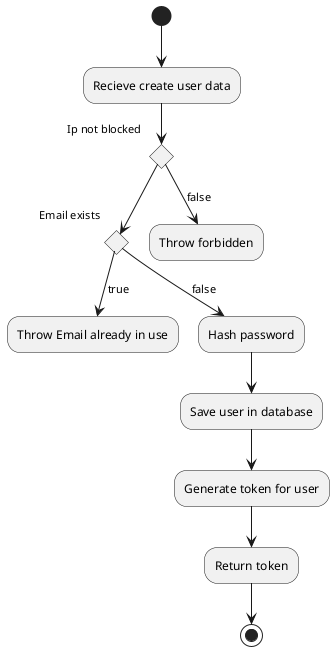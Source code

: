 @startuml Create User Flowchart

(*) --> "Recieve create user data"
if "Ip not blocked " then
  if "Email exists" then
    -->[true] "Throw Email already in use"
  else 
    -->[false] "Hash password"
    --> "Save user in database"
    --> "Generate token for user"
    --> "Return token"
    --> (*)
  end if 
  else
  -->[false] "Throw forbidden"
end if
@enduml
